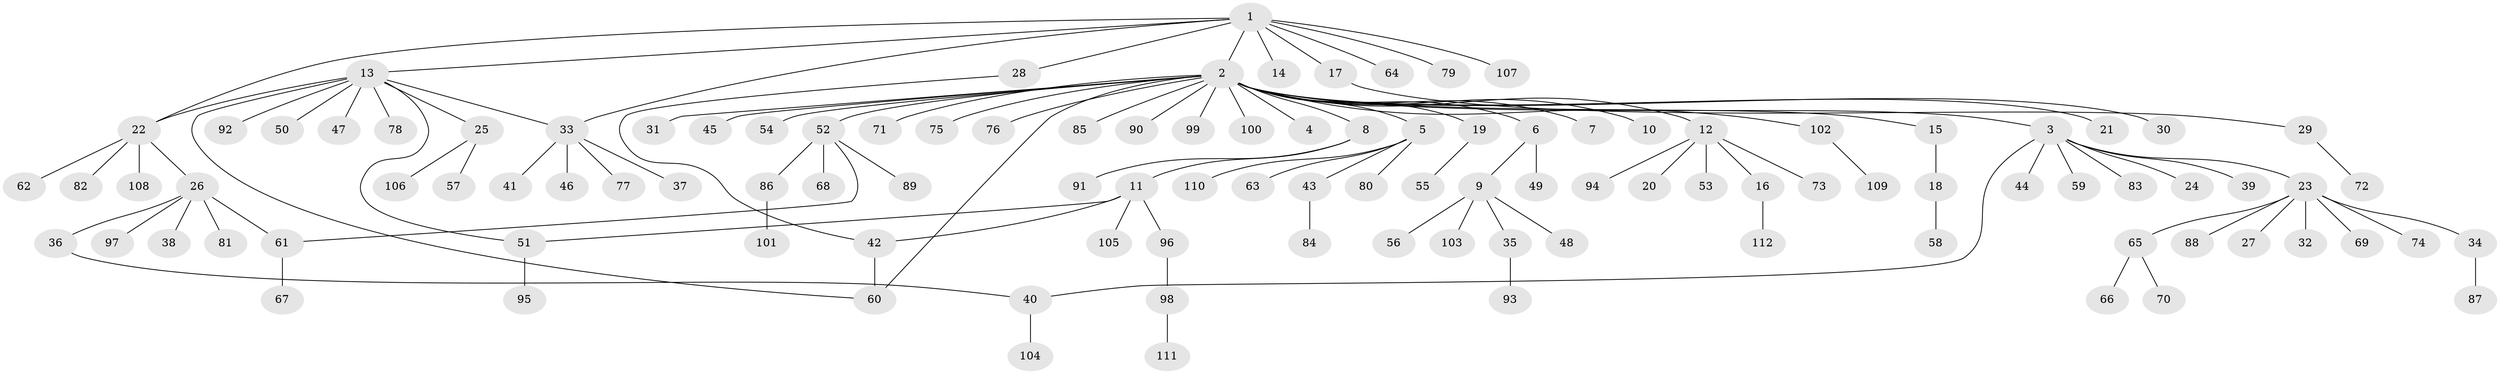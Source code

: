 // coarse degree distribution, {10: 0.014925373134328358, 26: 0.014925373134328358, 8: 0.029850746268656716, 1: 0.7014925373134329, 2: 0.11940298507462686, 3: 0.05970149253731343, 4: 0.029850746268656716, 6: 0.014925373134328358, 7: 0.014925373134328358}
// Generated by graph-tools (version 1.1) at 2025/18/03/04/25 18:18:28]
// undirected, 112 vertices, 119 edges
graph export_dot {
graph [start="1"]
  node [color=gray90,style=filled];
  1;
  2;
  3;
  4;
  5;
  6;
  7;
  8;
  9;
  10;
  11;
  12;
  13;
  14;
  15;
  16;
  17;
  18;
  19;
  20;
  21;
  22;
  23;
  24;
  25;
  26;
  27;
  28;
  29;
  30;
  31;
  32;
  33;
  34;
  35;
  36;
  37;
  38;
  39;
  40;
  41;
  42;
  43;
  44;
  45;
  46;
  47;
  48;
  49;
  50;
  51;
  52;
  53;
  54;
  55;
  56;
  57;
  58;
  59;
  60;
  61;
  62;
  63;
  64;
  65;
  66;
  67;
  68;
  69;
  70;
  71;
  72;
  73;
  74;
  75;
  76;
  77;
  78;
  79;
  80;
  81;
  82;
  83;
  84;
  85;
  86;
  87;
  88;
  89;
  90;
  91;
  92;
  93;
  94;
  95;
  96;
  97;
  98;
  99;
  100;
  101;
  102;
  103;
  104;
  105;
  106;
  107;
  108;
  109;
  110;
  111;
  112;
  1 -- 2;
  1 -- 13;
  1 -- 14;
  1 -- 17;
  1 -- 22;
  1 -- 28;
  1 -- 33;
  1 -- 64;
  1 -- 79;
  1 -- 107;
  2 -- 3;
  2 -- 4;
  2 -- 5;
  2 -- 6;
  2 -- 7;
  2 -- 8;
  2 -- 10;
  2 -- 12;
  2 -- 15;
  2 -- 19;
  2 -- 21;
  2 -- 30;
  2 -- 31;
  2 -- 45;
  2 -- 52;
  2 -- 54;
  2 -- 60;
  2 -- 71;
  2 -- 75;
  2 -- 76;
  2 -- 85;
  2 -- 90;
  2 -- 99;
  2 -- 100;
  2 -- 102;
  3 -- 23;
  3 -- 24;
  3 -- 39;
  3 -- 40;
  3 -- 44;
  3 -- 59;
  3 -- 83;
  5 -- 43;
  5 -- 63;
  5 -- 80;
  5 -- 110;
  6 -- 9;
  6 -- 49;
  8 -- 11;
  8 -- 91;
  9 -- 35;
  9 -- 48;
  9 -- 56;
  9 -- 103;
  11 -- 42;
  11 -- 51;
  11 -- 96;
  11 -- 105;
  12 -- 16;
  12 -- 20;
  12 -- 53;
  12 -- 73;
  12 -- 94;
  13 -- 22;
  13 -- 25;
  13 -- 33;
  13 -- 47;
  13 -- 50;
  13 -- 51;
  13 -- 60;
  13 -- 78;
  13 -- 92;
  15 -- 18;
  16 -- 112;
  17 -- 29;
  18 -- 58;
  19 -- 55;
  22 -- 26;
  22 -- 62;
  22 -- 82;
  22 -- 108;
  23 -- 27;
  23 -- 32;
  23 -- 34;
  23 -- 65;
  23 -- 69;
  23 -- 74;
  23 -- 88;
  25 -- 57;
  25 -- 106;
  26 -- 36;
  26 -- 38;
  26 -- 61;
  26 -- 81;
  26 -- 97;
  28 -- 42;
  29 -- 72;
  33 -- 37;
  33 -- 41;
  33 -- 46;
  33 -- 77;
  34 -- 87;
  35 -- 93;
  36 -- 40;
  40 -- 104;
  42 -- 60;
  43 -- 84;
  51 -- 95;
  52 -- 61;
  52 -- 68;
  52 -- 86;
  52 -- 89;
  61 -- 67;
  65 -- 66;
  65 -- 70;
  86 -- 101;
  96 -- 98;
  98 -- 111;
  102 -- 109;
}
